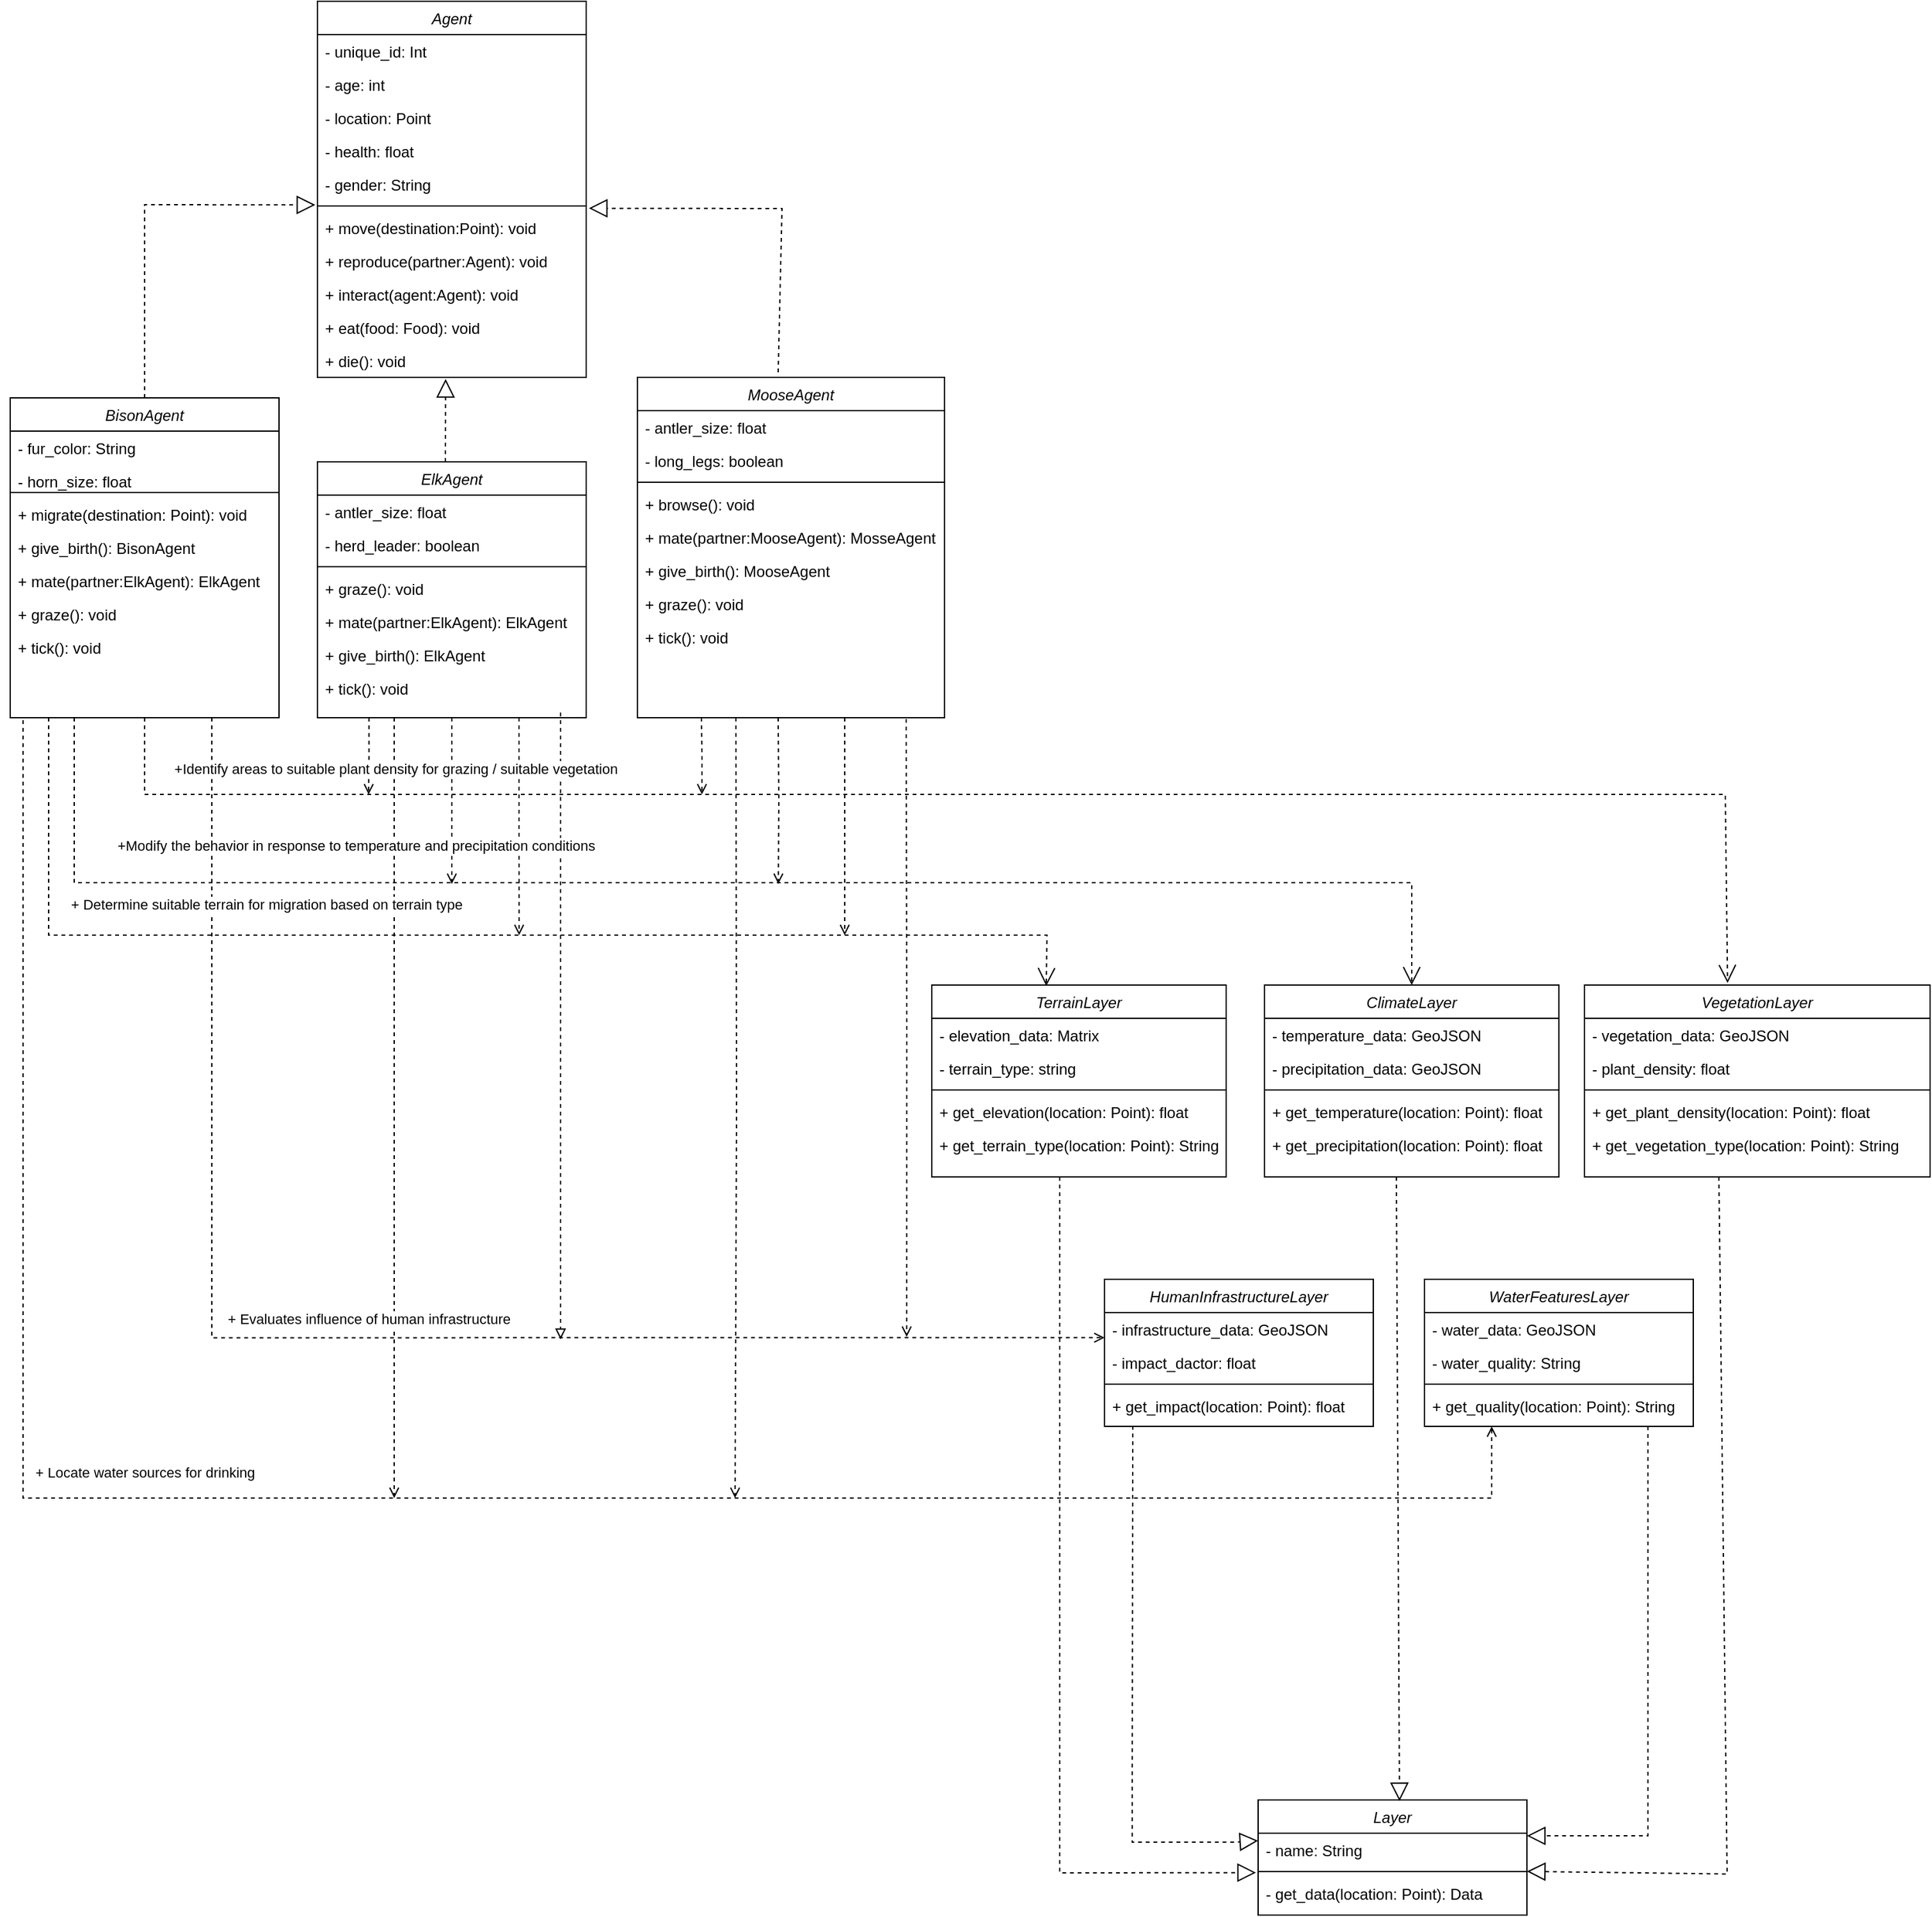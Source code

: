 <mxfile version="22.0.8" type="google">
  <diagram id="C5RBs43oDa-KdzZeNtuy" name="Page-1">
    <mxGraphModel grid="1" page="1" gridSize="10" guides="1" tooltips="1" connect="1" arrows="1" fold="1" pageScale="1" pageWidth="2336" pageHeight="1654" math="0" shadow="0">
      <root>
        <mxCell id="WIyWlLk6GJQsqaUBKTNV-0" />
        <mxCell id="WIyWlLk6GJQsqaUBKTNV-1" parent="WIyWlLk6GJQsqaUBKTNV-0" />
        <mxCell id="7Le_8y41p-yDMyTRuh6p-213" style="edgeStyle=orthogonalEdgeStyle;rounded=0;orthogonalLoop=1;jettySize=auto;html=1;exitX=0.75;exitY=1;exitDx=0;exitDy=0;entryX=0;entryY=-0.244;entryDx=0;entryDy=0;entryPerimeter=0;dashed=1;endArrow=open;endFill=0;" edge="1" parent="WIyWlLk6GJQsqaUBKTNV-1" source="7Le_8y41p-yDMyTRuh6p-7" target="7Le_8y41p-yDMyTRuh6p-163">
          <mxGeometry relative="1" as="geometry">
            <mxPoint x="390" y="1110" as="targetPoint" />
          </mxGeometry>
        </mxCell>
        <mxCell id="7Le_8y41p-yDMyTRuh6p-219" style="edgeStyle=orthogonalEdgeStyle;rounded=0;orthogonalLoop=1;jettySize=auto;html=1;exitX=0;exitY=1;exitDx=0;exitDy=0;entryX=0.25;entryY=1;entryDx=0;entryDy=0;dashed=1;endArrow=open;endFill=0;" edge="1" parent="WIyWlLk6GJQsqaUBKTNV-1" source="7Le_8y41p-yDMyTRuh6p-7" target="7Le_8y41p-yDMyTRuh6p-173">
          <mxGeometry relative="1" as="geometry">
            <Array as="points">
              <mxPoint x="50" y="560" />
              <mxPoint x="50" y="1170" />
              <mxPoint x="1198" y="1170" />
            </Array>
          </mxGeometry>
        </mxCell>
        <mxCell id="7Le_8y41p-yDMyTRuh6p-7" value="BisonAgent" style="swimlane;fontStyle=2;align=center;verticalAlign=top;childLayout=stackLayout;horizontal=1;startSize=26;horizontalStack=0;resizeParent=1;resizeLast=0;collapsible=1;marginBottom=0;rounded=0;shadow=0;strokeWidth=1;" vertex="1" parent="WIyWlLk6GJQsqaUBKTNV-1">
          <mxGeometry x="40" y="310" width="210" height="250" as="geometry">
            <mxRectangle x="230" y="140" width="160" height="26" as="alternateBounds" />
          </mxGeometry>
        </mxCell>
        <mxCell id="7Le_8y41p-yDMyTRuh6p-8" value="- fur_color: String" style="text;align=left;verticalAlign=top;spacingLeft=4;spacingRight=4;overflow=hidden;rotatable=0;points=[[0,0.5],[1,0.5]];portConstraint=eastwest;" vertex="1" parent="7Le_8y41p-yDMyTRuh6p-7">
          <mxGeometry y="26" width="210" height="26" as="geometry" />
        </mxCell>
        <mxCell id="7Le_8y41p-yDMyTRuh6p-9" value="- horn_size: float" style="text;align=left;verticalAlign=top;spacingLeft=4;spacingRight=4;overflow=hidden;rotatable=0;points=[[0,0.5],[1,0.5]];portConstraint=eastwest;rounded=0;shadow=0;html=0;" vertex="1" parent="7Le_8y41p-yDMyTRuh6p-7">
          <mxGeometry y="52" width="210" height="18" as="geometry" />
        </mxCell>
        <mxCell id="7Le_8y41p-yDMyTRuh6p-44" value="" style="line;strokeWidth=1;fillColor=none;align=left;verticalAlign=middle;spacingTop=-1;spacingLeft=3;spacingRight=3;rotatable=0;labelPosition=right;points=[];portConstraint=eastwest;strokeColor=inherit;" vertex="1" parent="7Le_8y41p-yDMyTRuh6p-7">
          <mxGeometry y="70" width="210" height="8" as="geometry" />
        </mxCell>
        <mxCell id="7Le_8y41p-yDMyTRuh6p-45" value="+ migrate(destination: Point): void" style="text;align=left;verticalAlign=top;spacingLeft=4;spacingRight=4;overflow=hidden;rotatable=0;points=[[0,0.5],[1,0.5]];portConstraint=eastwest;rounded=0;shadow=0;html=0;" vertex="1" parent="7Le_8y41p-yDMyTRuh6p-7">
          <mxGeometry y="78" width="210" height="26" as="geometry" />
        </mxCell>
        <mxCell id="7Le_8y41p-yDMyTRuh6p-46" value="+ give_birth(): BisonAgent" style="text;align=left;verticalAlign=top;spacingLeft=4;spacingRight=4;overflow=hidden;rotatable=0;points=[[0,0.5],[1,0.5]];portConstraint=eastwest;rounded=0;shadow=0;html=0;" vertex="1" parent="7Le_8y41p-yDMyTRuh6p-7">
          <mxGeometry y="104" width="210" height="26" as="geometry" />
        </mxCell>
        <mxCell id="7ETAnbpBGNZBc5IbVkjf-1" value="+ mate(partner:ElkAgent): ElkAgent" style="text;align=left;verticalAlign=top;spacingLeft=4;spacingRight=4;overflow=hidden;rotatable=0;points=[[0,0.5],[1,0.5]];portConstraint=eastwest;rounded=0;shadow=0;html=0;" vertex="1" parent="7Le_8y41p-yDMyTRuh6p-7">
          <mxGeometry y="130" width="210" height="26" as="geometry" />
        </mxCell>
        <mxCell id="7ETAnbpBGNZBc5IbVkjf-4" value="+ graze(): void" style="text;align=left;verticalAlign=top;spacingLeft=4;spacingRight=4;overflow=hidden;rotatable=0;points=[[0,0.5],[1,0.5]];portConstraint=eastwest;rounded=0;shadow=0;html=0;" vertex="1" parent="7Le_8y41p-yDMyTRuh6p-7">
          <mxGeometry y="156" width="210" height="26" as="geometry" />
        </mxCell>
        <mxCell id="UN9xgDj5rkvGZO1UUJfj-0" value="+ tick(): void" style="text;align=left;verticalAlign=top;spacingLeft=4;spacingRight=4;overflow=hidden;rotatable=0;points=[[0,0.5],[1,0.5]];portConstraint=eastwest;rounded=0;shadow=0;html=0;" vertex="1" parent="7Le_8y41p-yDMyTRuh6p-7">
          <mxGeometry y="182" width="210" height="26" as="geometry" />
        </mxCell>
        <mxCell id="7Le_8y41p-yDMyTRuh6p-68" value="Agent" style="swimlane;fontStyle=2;align=center;verticalAlign=top;childLayout=stackLayout;horizontal=1;startSize=26;horizontalStack=0;resizeParent=1;resizeLast=0;collapsible=1;marginBottom=0;rounded=0;shadow=0;strokeWidth=1;" vertex="1" parent="WIyWlLk6GJQsqaUBKTNV-1">
          <mxGeometry x="280" width="210" height="294" as="geometry">
            <mxRectangle x="230" y="140" width="160" height="26" as="alternateBounds" />
          </mxGeometry>
        </mxCell>
        <mxCell id="7Le_8y41p-yDMyTRuh6p-69" value="- unique_id: Int" style="text;align=left;verticalAlign=top;spacingLeft=4;spacingRight=4;overflow=hidden;rotatable=0;points=[[0,0.5],[1,0.5]];portConstraint=eastwest;" vertex="1" parent="7Le_8y41p-yDMyTRuh6p-68">
          <mxGeometry y="26" width="210" height="26" as="geometry" />
        </mxCell>
        <mxCell id="7Le_8y41p-yDMyTRuh6p-71" value="- age: int" style="text;align=left;verticalAlign=top;spacingLeft=4;spacingRight=4;overflow=hidden;rotatable=0;points=[[0,0.5],[1,0.5]];portConstraint=eastwest;rounded=0;shadow=0;html=0;" vertex="1" parent="7Le_8y41p-yDMyTRuh6p-68">
          <mxGeometry y="52" width="210" height="26" as="geometry" />
        </mxCell>
        <mxCell id="7Le_8y41p-yDMyTRuh6p-70" value="- location: Point" style="text;align=left;verticalAlign=top;spacingLeft=4;spacingRight=4;overflow=hidden;rotatable=0;points=[[0,0.5],[1,0.5]];portConstraint=eastwest;rounded=0;shadow=0;html=0;" vertex="1" parent="7Le_8y41p-yDMyTRuh6p-68">
          <mxGeometry y="78" width="210" height="26" as="geometry" />
        </mxCell>
        <mxCell id="7Le_8y41p-yDMyTRuh6p-72" value="- health: float" style="text;align=left;verticalAlign=top;spacingLeft=4;spacingRight=4;overflow=hidden;rotatable=0;points=[[0,0.5],[1,0.5]];portConstraint=eastwest;rounded=0;shadow=0;html=0;" vertex="1" parent="7Le_8y41p-yDMyTRuh6p-68">
          <mxGeometry y="104" width="210" height="26" as="geometry" />
        </mxCell>
        <mxCell id="7Le_8y41p-yDMyTRuh6p-73" value="- gender: String" style="text;align=left;verticalAlign=top;spacingLeft=4;spacingRight=4;overflow=hidden;rotatable=0;points=[[0,0.5],[1,0.5]];portConstraint=eastwest;rounded=0;shadow=0;html=0;" vertex="1" parent="7Le_8y41p-yDMyTRuh6p-68">
          <mxGeometry y="130" width="210" height="26" as="geometry" />
        </mxCell>
        <mxCell id="7Le_8y41p-yDMyTRuh6p-74" value="" style="line;strokeWidth=1;fillColor=none;align=left;verticalAlign=middle;spacingTop=-1;spacingLeft=3;spacingRight=3;rotatable=0;labelPosition=right;points=[];portConstraint=eastwest;strokeColor=inherit;" vertex="1" parent="7Le_8y41p-yDMyTRuh6p-68">
          <mxGeometry y="156" width="210" height="8" as="geometry" />
        </mxCell>
        <mxCell id="7Le_8y41p-yDMyTRuh6p-75" value="+ move(destination:Point): void" style="text;align=left;verticalAlign=top;spacingLeft=4;spacingRight=4;overflow=hidden;rotatable=0;points=[[0,0.5],[1,0.5]];portConstraint=eastwest;rounded=0;shadow=0;html=0;" vertex="1" parent="7Le_8y41p-yDMyTRuh6p-68">
          <mxGeometry y="164" width="210" height="26" as="geometry" />
        </mxCell>
        <mxCell id="7Le_8y41p-yDMyTRuh6p-76" value="+ reproduce(partner:Agent): void" style="text;align=left;verticalAlign=top;spacingLeft=4;spacingRight=4;overflow=hidden;rotatable=0;points=[[0,0.5],[1,0.5]];portConstraint=eastwest;rounded=0;shadow=0;html=0;" vertex="1" parent="7Le_8y41p-yDMyTRuh6p-68">
          <mxGeometry y="190" width="210" height="26" as="geometry" />
        </mxCell>
        <mxCell id="7Le_8y41p-yDMyTRuh6p-77" value="+ interact(agent:Agent): void" style="text;align=left;verticalAlign=top;spacingLeft=4;spacingRight=4;overflow=hidden;rotatable=0;points=[[0,0.5],[1,0.5]];portConstraint=eastwest;rounded=0;shadow=0;html=0;" vertex="1" parent="7Le_8y41p-yDMyTRuh6p-68">
          <mxGeometry y="216" width="210" height="26" as="geometry" />
        </mxCell>
        <mxCell id="7Le_8y41p-yDMyTRuh6p-78" value="+ eat(food: Food): void" style="text;align=left;verticalAlign=top;spacingLeft=4;spacingRight=4;overflow=hidden;rotatable=0;points=[[0,0.5],[1,0.5]];portConstraint=eastwest;rounded=0;shadow=0;html=0;" vertex="1" parent="7Le_8y41p-yDMyTRuh6p-68">
          <mxGeometry y="242" width="210" height="26" as="geometry" />
        </mxCell>
        <mxCell id="7Le_8y41p-yDMyTRuh6p-79" value="+ die(): void" style="text;align=left;verticalAlign=top;spacingLeft=4;spacingRight=4;overflow=hidden;rotatable=0;points=[[0,0.5],[1,0.5]];portConstraint=eastwest;rounded=0;shadow=0;html=0;" vertex="1" parent="7Le_8y41p-yDMyTRuh6p-68">
          <mxGeometry y="268" width="210" height="26" as="geometry" />
        </mxCell>
        <mxCell id="7Le_8y41p-yDMyTRuh6p-202" style="edgeStyle=orthogonalEdgeStyle;rounded=0;orthogonalLoop=1;jettySize=auto;html=1;exitX=0.5;exitY=1;exitDx=0;exitDy=0;startArrow=none;startFill=0;dashed=1;endArrow=open;endFill=0;" edge="1" parent="WIyWlLk6GJQsqaUBKTNV-1">
          <mxGeometry relative="1" as="geometry">
            <mxPoint x="320.004" y="620" as="targetPoint" />
            <mxPoint x="320.29" y="560" as="sourcePoint" />
            <Array as="points">
              <mxPoint x="320.29" y="590" />
              <mxPoint x="320.29" y="590" />
            </Array>
          </mxGeometry>
        </mxCell>
        <mxCell id="7Le_8y41p-yDMyTRuh6p-206" style="edgeStyle=orthogonalEdgeStyle;rounded=0;orthogonalLoop=1;jettySize=auto;html=1;dashed=1;endArrow=open;endFill=0;" edge="1" parent="WIyWlLk6GJQsqaUBKTNV-1" source="7Le_8y41p-yDMyTRuh6p-80">
          <mxGeometry relative="1" as="geometry">
            <mxPoint x="385" y="690" as="targetPoint" />
          </mxGeometry>
        </mxCell>
        <mxCell id="7Le_8y41p-yDMyTRuh6p-210" style="edgeStyle=orthogonalEdgeStyle;rounded=0;orthogonalLoop=1;jettySize=auto;html=1;exitX=0.75;exitY=1;exitDx=0;exitDy=0;dashed=1;endArrow=open;endFill=0;" edge="1" parent="WIyWlLk6GJQsqaUBKTNV-1" source="7Le_8y41p-yDMyTRuh6p-80">
          <mxGeometry relative="1" as="geometry">
            <mxPoint x="437.6" y="730" as="targetPoint" />
          </mxGeometry>
        </mxCell>
        <mxCell id="7Le_8y41p-yDMyTRuh6p-215" style="edgeStyle=orthogonalEdgeStyle;rounded=0;orthogonalLoop=1;jettySize=auto;html=1;dashed=1;endArrow=block;endFill=0;" edge="1" parent="WIyWlLk6GJQsqaUBKTNV-1">
          <mxGeometry relative="1" as="geometry">
            <mxPoint x="470" y="1046" as="targetPoint" />
            <mxPoint x="470" y="556" as="sourcePoint" />
          </mxGeometry>
        </mxCell>
        <mxCell id="7Le_8y41p-yDMyTRuh6p-225" style="edgeStyle=orthogonalEdgeStyle;rounded=0;orthogonalLoop=1;jettySize=auto;html=1;exitX=0.25;exitY=1;exitDx=0;exitDy=0;dashed=1;endArrow=open;endFill=0;" edge="1" parent="WIyWlLk6GJQsqaUBKTNV-1">
          <mxGeometry relative="1" as="geometry">
            <mxPoint x="340" y="1170" as="targetPoint" />
            <mxPoint x="340" y="560" as="sourcePoint" />
          </mxGeometry>
        </mxCell>
        <mxCell id="7Le_8y41p-yDMyTRuh6p-80" value="ElkAgent" style="swimlane;fontStyle=2;align=center;verticalAlign=top;childLayout=stackLayout;horizontal=1;startSize=26;horizontalStack=0;resizeParent=1;resizeLast=0;collapsible=1;marginBottom=0;rounded=0;shadow=0;strokeWidth=1;" vertex="1" parent="WIyWlLk6GJQsqaUBKTNV-1">
          <mxGeometry x="280" y="360" width="210" height="200" as="geometry">
            <mxRectangle x="230" y="140" width="160" height="26" as="alternateBounds" />
          </mxGeometry>
        </mxCell>
        <mxCell id="7Le_8y41p-yDMyTRuh6p-81" value="- antler_size: float" style="text;align=left;verticalAlign=top;spacingLeft=4;spacingRight=4;overflow=hidden;rotatable=0;points=[[0,0.5],[1,0.5]];portConstraint=eastwest;" vertex="1" parent="7Le_8y41p-yDMyTRuh6p-80">
          <mxGeometry y="26" width="210" height="26" as="geometry" />
        </mxCell>
        <mxCell id="7Le_8y41p-yDMyTRuh6p-82" value="- herd_leader: boolean" style="text;align=left;verticalAlign=top;spacingLeft=4;spacingRight=4;overflow=hidden;rotatable=0;points=[[0,0.5],[1,0.5]];portConstraint=eastwest;rounded=0;shadow=0;html=0;" vertex="1" parent="7Le_8y41p-yDMyTRuh6p-80">
          <mxGeometry y="52" width="210" height="26" as="geometry" />
        </mxCell>
        <mxCell id="7Le_8y41p-yDMyTRuh6p-86" value="" style="line;strokeWidth=1;fillColor=none;align=left;verticalAlign=middle;spacingTop=-1;spacingLeft=3;spacingRight=3;rotatable=0;labelPosition=right;points=[];portConstraint=eastwest;strokeColor=inherit;" vertex="1" parent="7Le_8y41p-yDMyTRuh6p-80">
          <mxGeometry y="78" width="210" height="8" as="geometry" />
        </mxCell>
        <mxCell id="7Le_8y41p-yDMyTRuh6p-87" value="+ graze(): void" style="text;align=left;verticalAlign=top;spacingLeft=4;spacingRight=4;overflow=hidden;rotatable=0;points=[[0,0.5],[1,0.5]];portConstraint=eastwest;rounded=0;shadow=0;html=0;" vertex="1" parent="7Le_8y41p-yDMyTRuh6p-80">
          <mxGeometry y="86" width="210" height="26" as="geometry" />
        </mxCell>
        <mxCell id="7Le_8y41p-yDMyTRuh6p-88" value="+ mate(partner:ElkAgent): ElkAgent" style="text;align=left;verticalAlign=top;spacingLeft=4;spacingRight=4;overflow=hidden;rotatable=0;points=[[0,0.5],[1,0.5]];portConstraint=eastwest;rounded=0;shadow=0;html=0;" vertex="1" parent="7Le_8y41p-yDMyTRuh6p-80">
          <mxGeometry y="112" width="210" height="26" as="geometry" />
        </mxCell>
        <mxCell id="7ETAnbpBGNZBc5IbVkjf-2" value="+ give_birth(): ElkAgent" style="text;align=left;verticalAlign=top;spacingLeft=4;spacingRight=4;overflow=hidden;rotatable=0;points=[[0,0.5],[1,0.5]];portConstraint=eastwest;rounded=0;shadow=0;html=0;" vertex="1" parent="7Le_8y41p-yDMyTRuh6p-80">
          <mxGeometry y="138" width="210" height="26" as="geometry" />
        </mxCell>
        <mxCell id="UN9xgDj5rkvGZO1UUJfj-1" value="+ tick(): void" style="text;align=left;verticalAlign=top;spacingLeft=4;spacingRight=4;overflow=hidden;rotatable=0;points=[[0,0.5],[1,0.5]];portConstraint=eastwest;rounded=0;shadow=0;html=0;" vertex="1" parent="7Le_8y41p-yDMyTRuh6p-80">
          <mxGeometry y="164" width="210" height="26" as="geometry" />
        </mxCell>
        <mxCell id="7Le_8y41p-yDMyTRuh6p-203" style="edgeStyle=orthogonalEdgeStyle;rounded=0;orthogonalLoop=1;jettySize=auto;html=1;exitX=0.5;exitY=1;exitDx=0;exitDy=0;dashed=1;endArrow=open;endFill=0;" edge="1" parent="WIyWlLk6GJQsqaUBKTNV-1">
          <mxGeometry relative="1" as="geometry">
            <mxPoint x="580.429" y="620" as="targetPoint" />
            <mxPoint x="580" y="560" as="sourcePoint" />
          </mxGeometry>
        </mxCell>
        <mxCell id="7Le_8y41p-yDMyTRuh6p-207" style="edgeStyle=orthogonalEdgeStyle;rounded=0;orthogonalLoop=1;jettySize=auto;html=1;exitX=0.75;exitY=1;exitDx=0;exitDy=0;endArrow=open;endFill=0;dashed=1;" edge="1" parent="WIyWlLk6GJQsqaUBKTNV-1">
          <mxGeometry relative="1" as="geometry">
            <mxPoint x="640.118" y="690" as="targetPoint" />
            <mxPoint x="640" y="560" as="sourcePoint" />
          </mxGeometry>
        </mxCell>
        <mxCell id="7Le_8y41p-yDMyTRuh6p-211" style="edgeStyle=orthogonalEdgeStyle;rounded=0;orthogonalLoop=1;jettySize=auto;html=1;exitX=0.75;exitY=1;exitDx=0;exitDy=0;dashed=1;endArrow=open;endFill=0;" edge="1" parent="WIyWlLk6GJQsqaUBKTNV-1">
          <mxGeometry relative="1" as="geometry">
            <mxPoint x="692" y="730" as="targetPoint" />
            <mxPoint x="692.0" y="560" as="sourcePoint" />
          </mxGeometry>
        </mxCell>
        <mxCell id="7Le_8y41p-yDMyTRuh6p-218" style="edgeStyle=orthogonalEdgeStyle;rounded=0;orthogonalLoop=1;jettySize=auto;html=1;endArrow=open;endFill=0;dashed=1;" edge="1" parent="WIyWlLk6GJQsqaUBKTNV-1">
          <mxGeometry relative="1" as="geometry">
            <mxPoint x="740.4" y="1044" as="targetPoint" />
            <mxPoint x="740" y="561" as="sourcePoint" />
          </mxGeometry>
        </mxCell>
        <mxCell id="7Le_8y41p-yDMyTRuh6p-226" style="edgeStyle=orthogonalEdgeStyle;rounded=0;orthogonalLoop=1;jettySize=auto;html=1;exitX=0.25;exitY=1;exitDx=0;exitDy=0;dashed=1;endArrow=open;endFill=0;" edge="1" parent="WIyWlLk6GJQsqaUBKTNV-1">
          <mxGeometry relative="1" as="geometry">
            <mxPoint x="606.308" y="1170" as="targetPoint" />
            <mxPoint x="607" y="560.0" as="sourcePoint" />
          </mxGeometry>
        </mxCell>
        <mxCell id="7Le_8y41p-yDMyTRuh6p-92" value="MooseAgent" style="swimlane;fontStyle=2;align=center;verticalAlign=top;childLayout=stackLayout;horizontal=1;startSize=26;horizontalStack=0;resizeParent=1;resizeLast=0;collapsible=1;marginBottom=0;rounded=0;shadow=0;strokeWidth=1;" vertex="1" parent="WIyWlLk6GJQsqaUBKTNV-1">
          <mxGeometry x="530" y="294" width="240" height="266" as="geometry">
            <mxRectangle x="230" y="140" width="160" height="26" as="alternateBounds" />
          </mxGeometry>
        </mxCell>
        <mxCell id="7Le_8y41p-yDMyTRuh6p-93" value="- antler_size: float" style="text;align=left;verticalAlign=top;spacingLeft=4;spacingRight=4;overflow=hidden;rotatable=0;points=[[0,0.5],[1,0.5]];portConstraint=eastwest;" vertex="1" parent="7Le_8y41p-yDMyTRuh6p-92">
          <mxGeometry y="26" width="240" height="26" as="geometry" />
        </mxCell>
        <mxCell id="7Le_8y41p-yDMyTRuh6p-94" value="- long_legs: boolean" style="text;align=left;verticalAlign=top;spacingLeft=4;spacingRight=4;overflow=hidden;rotatable=0;points=[[0,0.5],[1,0.5]];portConstraint=eastwest;rounded=0;shadow=0;html=0;" vertex="1" parent="7Le_8y41p-yDMyTRuh6p-92">
          <mxGeometry y="52" width="240" height="26" as="geometry" />
        </mxCell>
        <mxCell id="7Le_8y41p-yDMyTRuh6p-98" value="" style="line;strokeWidth=1;fillColor=none;align=left;verticalAlign=middle;spacingTop=-1;spacingLeft=3;spacingRight=3;rotatable=0;labelPosition=right;points=[];portConstraint=eastwest;strokeColor=inherit;" vertex="1" parent="7Le_8y41p-yDMyTRuh6p-92">
          <mxGeometry y="78" width="240" height="8" as="geometry" />
        </mxCell>
        <mxCell id="7Le_8y41p-yDMyTRuh6p-99" value="+ browse(): void" style="text;align=left;verticalAlign=top;spacingLeft=4;spacingRight=4;overflow=hidden;rotatable=0;points=[[0,0.5],[1,0.5]];portConstraint=eastwest;rounded=0;shadow=0;html=0;" vertex="1" parent="7Le_8y41p-yDMyTRuh6p-92">
          <mxGeometry y="86" width="240" height="26" as="geometry" />
        </mxCell>
        <mxCell id="7Le_8y41p-yDMyTRuh6p-100" value="+ mate(partner:MooseAgent): MosseAgent" style="text;align=left;verticalAlign=top;spacingLeft=4;spacingRight=4;overflow=hidden;rotatable=0;points=[[0,0.5],[1,0.5]];portConstraint=eastwest;rounded=0;shadow=0;html=0;" vertex="1" parent="7Le_8y41p-yDMyTRuh6p-92">
          <mxGeometry y="112" width="240" height="26" as="geometry" />
        </mxCell>
        <mxCell id="7ETAnbpBGNZBc5IbVkjf-3" value="+ give_birth(): MooseAgent" style="text;align=left;verticalAlign=top;spacingLeft=4;spacingRight=4;overflow=hidden;rotatable=0;points=[[0,0.5],[1,0.5]];portConstraint=eastwest;rounded=0;shadow=0;html=0;" vertex="1" parent="7Le_8y41p-yDMyTRuh6p-92">
          <mxGeometry y="138" width="240" height="26" as="geometry" />
        </mxCell>
        <mxCell id="7ETAnbpBGNZBc5IbVkjf-5" value="+ graze(): void" style="text;align=left;verticalAlign=top;spacingLeft=4;spacingRight=4;overflow=hidden;rotatable=0;points=[[0,0.5],[1,0.5]];portConstraint=eastwest;rounded=0;shadow=0;html=0;" vertex="1" parent="7Le_8y41p-yDMyTRuh6p-92">
          <mxGeometry y="164" width="240" height="26" as="geometry" />
        </mxCell>
        <mxCell id="UN9xgDj5rkvGZO1UUJfj-3" value="+ tick(): void" style="text;align=left;verticalAlign=top;spacingLeft=4;spacingRight=4;overflow=hidden;rotatable=0;points=[[0,0.5],[1,0.5]];portConstraint=eastwest;rounded=0;shadow=0;html=0;" vertex="1" parent="7Le_8y41p-yDMyTRuh6p-92">
          <mxGeometry y="190" width="240" height="26" as="geometry" />
        </mxCell>
        <mxCell id="7Le_8y41p-yDMyTRuh6p-104" value="" style="endArrow=block;dashed=1;endFill=0;endSize=12;html=1;rounded=0;entryX=1.01;entryY=1.223;entryDx=0;entryDy=0;entryPerimeter=0;" edge="1" parent="WIyWlLk6GJQsqaUBKTNV-1" target="7Le_8y41p-yDMyTRuh6p-73">
          <mxGeometry width="160" relative="1" as="geometry">
            <mxPoint x="640" y="290" as="sourcePoint" />
            <mxPoint x="490" y="200" as="targetPoint" />
            <Array as="points">
              <mxPoint x="643" y="162" />
            </Array>
          </mxGeometry>
        </mxCell>
        <mxCell id="7Le_8y41p-yDMyTRuh6p-105" value="" style="endArrow=block;dashed=1;endFill=0;endSize=12;html=1;rounded=0;entryX=0.477;entryY=1.049;entryDx=0;entryDy=0;entryPerimeter=0;" edge="1" parent="WIyWlLk6GJQsqaUBKTNV-1" target="7Le_8y41p-yDMyTRuh6p-79">
          <mxGeometry width="160" relative="1" as="geometry">
            <mxPoint x="380" y="360" as="sourcePoint" />
            <mxPoint x="572.69" y="342.94" as="targetPoint" />
          </mxGeometry>
        </mxCell>
        <mxCell id="7Le_8y41p-yDMyTRuh6p-109" value="" style="endArrow=block;dashed=1;endFill=0;endSize=12;html=1;rounded=0;entryX=-0.008;entryY=1.122;entryDx=0;entryDy=0;entryPerimeter=0;" edge="1" parent="WIyWlLk6GJQsqaUBKTNV-1" target="7Le_8y41p-yDMyTRuh6p-73">
          <mxGeometry width="160" relative="1" as="geometry">
            <mxPoint x="145" y="310" as="sourcePoint" />
            <mxPoint x="290" y="380" as="targetPoint" />
            <Array as="points">
              <mxPoint x="145" y="199" />
              <mxPoint x="145" y="159" />
            </Array>
          </mxGeometry>
        </mxCell>
        <mxCell id="7Le_8y41p-yDMyTRuh6p-110" value="TerrainLayer" style="swimlane;fontStyle=2;align=center;verticalAlign=top;childLayout=stackLayout;horizontal=1;startSize=26;horizontalStack=0;resizeParent=1;resizeLast=0;collapsible=1;marginBottom=0;rounded=0;shadow=0;strokeWidth=1;" vertex="1" parent="WIyWlLk6GJQsqaUBKTNV-1">
          <mxGeometry x="760" y="769" width="230" height="150" as="geometry">
            <mxRectangle x="230" y="140" width="160" height="26" as="alternateBounds" />
          </mxGeometry>
        </mxCell>
        <mxCell id="7Le_8y41p-yDMyTRuh6p-111" value="- elevation_data: Matrix" style="text;align=left;verticalAlign=top;spacingLeft=4;spacingRight=4;overflow=hidden;rotatable=0;points=[[0,0.5],[1,0.5]];portConstraint=eastwest;" vertex="1" parent="7Le_8y41p-yDMyTRuh6p-110">
          <mxGeometry y="26" width="230" height="26" as="geometry" />
        </mxCell>
        <mxCell id="7Le_8y41p-yDMyTRuh6p-112" value="- terrain_type: string" style="text;align=left;verticalAlign=top;spacingLeft=4;spacingRight=4;overflow=hidden;rotatable=0;points=[[0,0.5],[1,0.5]];portConstraint=eastwest;rounded=0;shadow=0;html=0;" vertex="1" parent="7Le_8y41p-yDMyTRuh6p-110">
          <mxGeometry y="52" width="230" height="26" as="geometry" />
        </mxCell>
        <mxCell id="7Le_8y41p-yDMyTRuh6p-116" value="" style="line;strokeWidth=1;fillColor=none;align=left;verticalAlign=middle;spacingTop=-1;spacingLeft=3;spacingRight=3;rotatable=0;labelPosition=right;points=[];portConstraint=eastwest;strokeColor=inherit;" vertex="1" parent="7Le_8y41p-yDMyTRuh6p-110">
          <mxGeometry y="78" width="230" height="8" as="geometry" />
        </mxCell>
        <mxCell id="7Le_8y41p-yDMyTRuh6p-117" value="+ get_elevation(location: Point): float" style="text;align=left;verticalAlign=top;spacingLeft=4;spacingRight=4;overflow=hidden;rotatable=0;points=[[0,0.5],[1,0.5]];portConstraint=eastwest;rounded=0;shadow=0;html=0;" vertex="1" parent="7Le_8y41p-yDMyTRuh6p-110">
          <mxGeometry y="86" width="230" height="26" as="geometry" />
        </mxCell>
        <mxCell id="7Le_8y41p-yDMyTRuh6p-118" value="+ get_terrain_type(location: Point): String" style="text;align=left;verticalAlign=top;spacingLeft=4;spacingRight=4;overflow=hidden;rotatable=0;points=[[0,0.5],[1,0.5]];portConstraint=eastwest;rounded=0;shadow=0;html=0;" vertex="1" parent="7Le_8y41p-yDMyTRuh6p-110">
          <mxGeometry y="112" width="230" height="26" as="geometry" />
        </mxCell>
        <mxCell id="7Le_8y41p-yDMyTRuh6p-122" value="Layer" style="swimlane;fontStyle=2;align=center;verticalAlign=top;childLayout=stackLayout;horizontal=1;startSize=26;horizontalStack=0;resizeParent=1;resizeLast=0;collapsible=1;marginBottom=0;rounded=0;shadow=0;strokeWidth=1;" vertex="1" parent="WIyWlLk6GJQsqaUBKTNV-1">
          <mxGeometry x="1015" y="1406" width="210" height="90" as="geometry">
            <mxRectangle x="230" y="140" width="160" height="26" as="alternateBounds" />
          </mxGeometry>
        </mxCell>
        <mxCell id="7Le_8y41p-yDMyTRuh6p-127" value="- name: String" style="text;align=left;verticalAlign=top;spacingLeft=4;spacingRight=4;overflow=hidden;rotatable=0;points=[[0,0.5],[1,0.5]];portConstraint=eastwest;rounded=0;shadow=0;html=0;" vertex="1" parent="7Le_8y41p-yDMyTRuh6p-122">
          <mxGeometry y="26" width="210" height="26" as="geometry" />
        </mxCell>
        <mxCell id="7Le_8y41p-yDMyTRuh6p-128" value="" style="line;strokeWidth=1;fillColor=none;align=left;verticalAlign=middle;spacingTop=-1;spacingLeft=3;spacingRight=3;rotatable=0;labelPosition=right;points=[];portConstraint=eastwest;strokeColor=inherit;" vertex="1" parent="7Le_8y41p-yDMyTRuh6p-122">
          <mxGeometry y="52" width="210" height="8" as="geometry" />
        </mxCell>
        <mxCell id="7Le_8y41p-yDMyTRuh6p-133" value="- get_data(location: Point): Data" style="text;align=left;verticalAlign=top;spacingLeft=4;spacingRight=4;overflow=hidden;rotatable=0;points=[[0,0.5],[1,0.5]];portConstraint=eastwest;rounded=0;shadow=0;html=0;" vertex="1" parent="7Le_8y41p-yDMyTRuh6p-122">
          <mxGeometry y="60" width="210" height="26" as="geometry" />
        </mxCell>
        <mxCell id="7Le_8y41p-yDMyTRuh6p-134" value="ClimateLayer" style="swimlane;fontStyle=2;align=center;verticalAlign=top;childLayout=stackLayout;horizontal=1;startSize=26;horizontalStack=0;resizeParent=1;resizeLast=0;collapsible=1;marginBottom=0;rounded=0;shadow=0;strokeWidth=1;" vertex="1" parent="WIyWlLk6GJQsqaUBKTNV-1">
          <mxGeometry x="1020" y="769" width="230" height="150" as="geometry">
            <mxRectangle x="230" y="140" width="160" height="26" as="alternateBounds" />
          </mxGeometry>
        </mxCell>
        <mxCell id="7Le_8y41p-yDMyTRuh6p-135" value="- temperature_data: GeoJSON" style="text;align=left;verticalAlign=top;spacingLeft=4;spacingRight=4;overflow=hidden;rotatable=0;points=[[0,0.5],[1,0.5]];portConstraint=eastwest;" vertex="1" parent="7Le_8y41p-yDMyTRuh6p-134">
          <mxGeometry y="26" width="230" height="26" as="geometry" />
        </mxCell>
        <mxCell id="7Le_8y41p-yDMyTRuh6p-136" value="- precipitation_data: GeoJSON" style="text;align=left;verticalAlign=top;spacingLeft=4;spacingRight=4;overflow=hidden;rotatable=0;points=[[0,0.5],[1,0.5]];portConstraint=eastwest;rounded=0;shadow=0;html=0;" vertex="1" parent="7Le_8y41p-yDMyTRuh6p-134">
          <mxGeometry y="52" width="230" height="26" as="geometry" />
        </mxCell>
        <mxCell id="7Le_8y41p-yDMyTRuh6p-140" value="" style="line;strokeWidth=1;fillColor=none;align=left;verticalAlign=middle;spacingTop=-1;spacingLeft=3;spacingRight=3;rotatable=0;labelPosition=right;points=[];portConstraint=eastwest;strokeColor=inherit;" vertex="1" parent="7Le_8y41p-yDMyTRuh6p-134">
          <mxGeometry y="78" width="230" height="8" as="geometry" />
        </mxCell>
        <mxCell id="7Le_8y41p-yDMyTRuh6p-141" value="+ get_temperature(location: Point): float" style="text;align=left;verticalAlign=top;spacingLeft=4;spacingRight=4;overflow=hidden;rotatable=0;points=[[0,0.5],[1,0.5]];portConstraint=eastwest;rounded=0;shadow=0;html=0;" vertex="1" parent="7Le_8y41p-yDMyTRuh6p-134">
          <mxGeometry y="86" width="230" height="26" as="geometry" />
        </mxCell>
        <mxCell id="7Le_8y41p-yDMyTRuh6p-196" value="+ get_precipitation(location: Point): float" style="text;align=left;verticalAlign=top;spacingLeft=4;spacingRight=4;overflow=hidden;rotatable=0;points=[[0,0.5],[1,0.5]];portConstraint=eastwest;rounded=0;shadow=0;html=0;" vertex="1" parent="7Le_8y41p-yDMyTRuh6p-134">
          <mxGeometry y="112" width="230" height="26" as="geometry" />
        </mxCell>
        <mxCell id="7Le_8y41p-yDMyTRuh6p-146" value="VegetationLayer" style="swimlane;fontStyle=2;align=center;verticalAlign=top;childLayout=stackLayout;horizontal=1;startSize=26;horizontalStack=0;resizeParent=1;resizeLast=0;collapsible=1;marginBottom=0;rounded=0;shadow=0;strokeWidth=1;" vertex="1" parent="WIyWlLk6GJQsqaUBKTNV-1">
          <mxGeometry x="1270" y="769" width="270" height="150" as="geometry">
            <mxRectangle x="230" y="140" width="160" height="26" as="alternateBounds" />
          </mxGeometry>
        </mxCell>
        <mxCell id="7Le_8y41p-yDMyTRuh6p-147" value="- vegetation_data: GeoJSON" style="text;align=left;verticalAlign=top;spacingLeft=4;spacingRight=4;overflow=hidden;rotatable=0;points=[[0,0.5],[1,0.5]];portConstraint=eastwest;" vertex="1" parent="7Le_8y41p-yDMyTRuh6p-146">
          <mxGeometry y="26" width="270" height="26" as="geometry" />
        </mxCell>
        <mxCell id="7Le_8y41p-yDMyTRuh6p-148" value="- plant_density: float" style="text;align=left;verticalAlign=top;spacingLeft=4;spacingRight=4;overflow=hidden;rotatable=0;points=[[0,0.5],[1,0.5]];portConstraint=eastwest;rounded=0;shadow=0;html=0;" vertex="1" parent="7Le_8y41p-yDMyTRuh6p-146">
          <mxGeometry y="52" width="270" height="26" as="geometry" />
        </mxCell>
        <mxCell id="7Le_8y41p-yDMyTRuh6p-152" value="" style="line;strokeWidth=1;fillColor=none;align=left;verticalAlign=middle;spacingTop=-1;spacingLeft=3;spacingRight=3;rotatable=0;labelPosition=right;points=[];portConstraint=eastwest;strokeColor=inherit;" vertex="1" parent="7Le_8y41p-yDMyTRuh6p-146">
          <mxGeometry y="78" width="270" height="8" as="geometry" />
        </mxCell>
        <mxCell id="7Le_8y41p-yDMyTRuh6p-156" value="+ get_plant_density(location: Point): float" style="text;align=left;verticalAlign=top;spacingLeft=4;spacingRight=4;overflow=hidden;rotatable=0;points=[[0,0.5],[1,0.5]];portConstraint=eastwest;rounded=0;shadow=0;html=0;" vertex="1" parent="7Le_8y41p-yDMyTRuh6p-146">
          <mxGeometry y="86" width="270" height="26" as="geometry" />
        </mxCell>
        <mxCell id="7Le_8y41p-yDMyTRuh6p-157" value="+ get_vegetation_type(location: Point): String" style="text;align=left;verticalAlign=top;spacingLeft=4;spacingRight=4;overflow=hidden;rotatable=0;points=[[0,0.5],[1,0.5]];portConstraint=eastwest;rounded=0;shadow=0;html=0;" vertex="1" parent="7Le_8y41p-yDMyTRuh6p-146">
          <mxGeometry y="112" width="270" height="26" as="geometry" />
        </mxCell>
        <mxCell id="7Le_8y41p-yDMyTRuh6p-161" value="HumanInfrastructureLayer" style="swimlane;fontStyle=2;align=center;verticalAlign=top;childLayout=stackLayout;horizontal=1;startSize=26;horizontalStack=0;resizeParent=1;resizeLast=0;collapsible=1;marginBottom=0;rounded=0;shadow=0;strokeWidth=1;" vertex="1" parent="WIyWlLk6GJQsqaUBKTNV-1">
          <mxGeometry x="895" y="999" width="210" height="115" as="geometry">
            <mxRectangle x="230" y="140" width="160" height="26" as="alternateBounds" />
          </mxGeometry>
        </mxCell>
        <mxCell id="7Le_8y41p-yDMyTRuh6p-162" value="- infrastructure_data: GeoJSON" style="text;align=left;verticalAlign=top;spacingLeft=4;spacingRight=4;overflow=hidden;rotatable=0;points=[[0,0.5],[1,0.5]];portConstraint=eastwest;" vertex="1" parent="7Le_8y41p-yDMyTRuh6p-161">
          <mxGeometry y="26" width="210" height="26" as="geometry" />
        </mxCell>
        <mxCell id="7Le_8y41p-yDMyTRuh6p-163" value="- impact_dactor: float" style="text;align=left;verticalAlign=top;spacingLeft=4;spacingRight=4;overflow=hidden;rotatable=0;points=[[0,0.5],[1,0.5]];portConstraint=eastwest;rounded=0;shadow=0;html=0;" vertex="1" parent="7Le_8y41p-yDMyTRuh6p-161">
          <mxGeometry y="52" width="210" height="26" as="geometry" />
        </mxCell>
        <mxCell id="7Le_8y41p-yDMyTRuh6p-167" value="" style="line;strokeWidth=1;fillColor=none;align=left;verticalAlign=middle;spacingTop=-1;spacingLeft=3;spacingRight=3;rotatable=0;labelPosition=right;points=[];portConstraint=eastwest;strokeColor=inherit;" vertex="1" parent="7Le_8y41p-yDMyTRuh6p-161">
          <mxGeometry y="78" width="210" height="8" as="geometry" />
        </mxCell>
        <mxCell id="7Le_8y41p-yDMyTRuh6p-168" value="+ get_impact(location: Point): float" style="text;align=left;verticalAlign=top;spacingLeft=4;spacingRight=4;overflow=hidden;rotatable=0;points=[[0,0.5],[1,0.5]];portConstraint=eastwest;rounded=0;shadow=0;html=0;" vertex="1" parent="7Le_8y41p-yDMyTRuh6p-161">
          <mxGeometry y="86" width="210" height="26" as="geometry" />
        </mxCell>
        <mxCell id="7Le_8y41p-yDMyTRuh6p-173" value="WaterFeaturesLayer" style="swimlane;fontStyle=2;align=center;verticalAlign=top;childLayout=stackLayout;horizontal=1;startSize=26;horizontalStack=0;resizeParent=1;resizeLast=0;collapsible=1;marginBottom=0;rounded=0;shadow=0;strokeWidth=1;" vertex="1" parent="WIyWlLk6GJQsqaUBKTNV-1">
          <mxGeometry x="1145" y="999" width="210" height="115" as="geometry">
            <mxRectangle x="230" y="140" width="160" height="26" as="alternateBounds" />
          </mxGeometry>
        </mxCell>
        <mxCell id="7Le_8y41p-yDMyTRuh6p-174" value="- water_data: GeoJSON" style="text;align=left;verticalAlign=top;spacingLeft=4;spacingRight=4;overflow=hidden;rotatable=0;points=[[0,0.5],[1,0.5]];portConstraint=eastwest;" vertex="1" parent="7Le_8y41p-yDMyTRuh6p-173">
          <mxGeometry y="26" width="210" height="26" as="geometry" />
        </mxCell>
        <mxCell id="7Le_8y41p-yDMyTRuh6p-175" value="- water_quality: String" style="text;align=left;verticalAlign=top;spacingLeft=4;spacingRight=4;overflow=hidden;rotatable=0;points=[[0,0.5],[1,0.5]];portConstraint=eastwest;rounded=0;shadow=0;html=0;" vertex="1" parent="7Le_8y41p-yDMyTRuh6p-173">
          <mxGeometry y="52" width="210" height="26" as="geometry" />
        </mxCell>
        <mxCell id="7Le_8y41p-yDMyTRuh6p-179" value="" style="line;strokeWidth=1;fillColor=none;align=left;verticalAlign=middle;spacingTop=-1;spacingLeft=3;spacingRight=3;rotatable=0;labelPosition=right;points=[];portConstraint=eastwest;strokeColor=inherit;" vertex="1" parent="7Le_8y41p-yDMyTRuh6p-173">
          <mxGeometry y="78" width="210" height="8" as="geometry" />
        </mxCell>
        <mxCell id="7Le_8y41p-yDMyTRuh6p-183" value="+ get_quality(location: Point): String" style="text;align=left;verticalAlign=top;spacingLeft=4;spacingRight=4;overflow=hidden;rotatable=0;points=[[0,0.5],[1,0.5]];portConstraint=eastwest;rounded=0;shadow=0;html=0;" vertex="1" parent="7Le_8y41p-yDMyTRuh6p-173">
          <mxGeometry y="86" width="210" height="26" as="geometry" />
        </mxCell>
        <mxCell id="7Le_8y41p-yDMyTRuh6p-193" value="" style="endArrow=block;dashed=1;endFill=0;endSize=12;html=1;rounded=0;entryX=-0.008;entryY=1.186;entryDx=0;entryDy=0;entryPerimeter=0;" edge="1" parent="WIyWlLk6GJQsqaUBKTNV-1" target="7Le_8y41p-yDMyTRuh6p-127">
          <mxGeometry width="160" relative="1" as="geometry">
            <mxPoint x="860" y="919" as="sourcePoint" />
            <mxPoint x="860" y="1561" as="targetPoint" />
            <Array as="points">
              <mxPoint x="860" y="1463" />
            </Array>
          </mxGeometry>
        </mxCell>
        <mxCell id="7Le_8y41p-yDMyTRuh6p-195" value="" style="endArrow=block;dashed=1;endFill=0;endSize=12;html=1;rounded=0;entryX=1.017;entryY=-0.077;entryDx=0;entryDy=0;entryPerimeter=0;" edge="1" parent="WIyWlLk6GJQsqaUBKTNV-1">
          <mxGeometry width="160" relative="1" as="geometry">
            <mxPoint x="1375" y="919" as="sourcePoint" />
            <mxPoint x="1225" y="1461.868" as="targetPoint" />
            <Array as="points">
              <mxPoint x="1381.43" y="1463.87" />
            </Array>
          </mxGeometry>
        </mxCell>
        <mxCell id="7Le_8y41p-yDMyTRuh6p-194" value="" style="endArrow=block;dashed=1;endFill=0;endSize=12;html=1;rounded=0;entryX=0.526;entryY=0.01;entryDx=0;entryDy=0;entryPerimeter=0;" edge="1" parent="WIyWlLk6GJQsqaUBKTNV-1" target="7Le_8y41p-yDMyTRuh6p-122">
          <mxGeometry width="160" relative="1" as="geometry">
            <mxPoint x="1123" y="919" as="sourcePoint" />
            <mxPoint x="1125" y="1399" as="targetPoint" />
            <Array as="points">
              <mxPoint x="1123" y="919" />
            </Array>
          </mxGeometry>
        </mxCell>
        <mxCell id="7Le_8y41p-yDMyTRuh6p-198" value="" style="endArrow=block;dashed=1;endFill=0;endSize=12;html=1;rounded=0;entryX=0.016;entryY=-0.159;entryDx=0;entryDy=0;entryPerimeter=0;exitX=0.105;exitY=1.099;exitDx=0;exitDy=0;exitPerimeter=0;" edge="1" parent="WIyWlLk6GJQsqaUBKTNV-1" source="7Le_8y41p-yDMyTRuh6p-168">
          <mxGeometry width="160" relative="1" as="geometry">
            <mxPoint x="917" y="1119" as="sourcePoint" />
            <mxPoint x="1015.0" y="1437.866" as="targetPoint" />
            <Array as="points">
              <mxPoint x="916.64" y="1379" />
              <mxPoint x="916.64" y="1439" />
              <mxPoint x="996.64" y="1439" />
            </Array>
          </mxGeometry>
        </mxCell>
        <mxCell id="7Le_8y41p-yDMyTRuh6p-199" value="" style="endArrow=block;dashed=1;endFill=0;endSize=12;html=1;rounded=0;entryX=1.002;entryY=0.271;entryDx=0;entryDy=0;entryPerimeter=0;" edge="1" parent="WIyWlLk6GJQsqaUBKTNV-1">
          <mxGeometry width="160" relative="1" as="geometry">
            <mxPoint x="1319.58" y="1114" as="sourcePoint" />
            <mxPoint x="1225.0" y="1434.046" as="targetPoint" />
            <Array as="points">
              <mxPoint x="1319.58" y="1434" />
            </Array>
          </mxGeometry>
        </mxCell>
        <mxCell id="7Le_8y41p-yDMyTRuh6p-200" value="" style="endArrow=open;dashed=1;endFill=0;endSize=12;html=1;rounded=0;exitX=0.5;exitY=1;exitDx=0;exitDy=0;entryX=0.414;entryY=-0.011;entryDx=0;entryDy=0;entryPerimeter=0;" edge="1" parent="WIyWlLk6GJQsqaUBKTNV-1" source="7Le_8y41p-yDMyTRuh6p-7" target="7Le_8y41p-yDMyTRuh6p-146">
          <mxGeometry width="160" relative="1" as="geometry">
            <mxPoint x="120" y="620" as="sourcePoint" />
            <mxPoint x="1380" y="680" as="targetPoint" />
            <Array as="points">
              <mxPoint x="145" y="620" />
              <mxPoint x="1380" y="620" />
            </Array>
          </mxGeometry>
        </mxCell>
        <mxCell id="7Le_8y41p-yDMyTRuh6p-201" value="+Identify areas to suitable plant density for grazing / suitable vegetation" style="edgeLabel;html=1;align=center;verticalAlign=middle;resizable=0;points=[];" vertex="1" connectable="0" parent="7Le_8y41p-yDMyTRuh6p-200">
          <mxGeometry x="-0.818" y="-1" relative="1" as="geometry">
            <mxPoint x="124" y="-21" as="offset" />
          </mxGeometry>
        </mxCell>
        <mxCell id="7Le_8y41p-yDMyTRuh6p-204" value="" style="endArrow=open;dashed=1;endFill=0;endSize=12;html=1;rounded=0;entryX=0.5;entryY=0;entryDx=0;entryDy=0;" edge="1" parent="WIyWlLk6GJQsqaUBKTNV-1" target="7Le_8y41p-yDMyTRuh6p-134">
          <mxGeometry width="160" relative="1" as="geometry">
            <mxPoint x="90" y="560" as="sourcePoint" />
            <mxPoint x="1327" y="769" as="targetPoint" />
            <Array as="points">
              <mxPoint x="90" y="689" />
              <mxPoint x="1135" y="689" />
            </Array>
          </mxGeometry>
        </mxCell>
        <mxCell id="7Le_8y41p-yDMyTRuh6p-205" value="+Modify the behavior in response to temperature and precipitation conditions" style="edgeLabel;html=1;align=center;verticalAlign=middle;resizable=0;points=[];" vertex="1" connectable="0" parent="7Le_8y41p-yDMyTRuh6p-204">
          <mxGeometry x="-0.818" y="-1" relative="1" as="geometry">
            <mxPoint x="221" y="-14" as="offset" />
          </mxGeometry>
        </mxCell>
        <mxCell id="7Le_8y41p-yDMyTRuh6p-208" value="" style="endArrow=open;dashed=1;endFill=0;endSize=12;html=1;rounded=0;entryX=0.389;entryY=0.005;entryDx=0;entryDy=0;entryPerimeter=0;" edge="1" parent="WIyWlLk6GJQsqaUBKTNV-1" target="7Le_8y41p-yDMyTRuh6p-110">
          <mxGeometry width="160" relative="1" as="geometry">
            <mxPoint x="70" y="560" as="sourcePoint" />
            <mxPoint x="895" y="769" as="targetPoint" />
            <Array as="points">
              <mxPoint x="70" y="730" />
              <mxPoint x="850" y="730" />
            </Array>
          </mxGeometry>
        </mxCell>
        <mxCell id="7Le_8y41p-yDMyTRuh6p-209" value="+ Determine suitable terrain for migration based on terrain type" style="edgeLabel;html=1;align=center;verticalAlign=middle;resizable=0;points=[];" vertex="1" connectable="0" parent="7Le_8y41p-yDMyTRuh6p-208">
          <mxGeometry x="-0.818" y="-1" relative="1" as="geometry">
            <mxPoint x="171" y="56" as="offset" />
          </mxGeometry>
        </mxCell>
        <mxCell id="7Le_8y41p-yDMyTRuh6p-214" value="+ Evaluates influence of human infrastructure" style="edgeLabel;html=1;align=center;verticalAlign=middle;resizable=0;points=[];" vertex="1" connectable="0" parent="WIyWlLk6GJQsqaUBKTNV-1">
          <mxGeometry x="320" y="1029.996" as="geometry" />
        </mxCell>
        <mxCell id="7Le_8y41p-yDMyTRuh6p-222" value="+ Locate water sources for drinking" style="edgeLabel;html=1;align=center;verticalAlign=middle;resizable=0;points=[];" vertex="1" connectable="0" parent="WIyWlLk6GJQsqaUBKTNV-1">
          <mxGeometry x="145" y="1149.996" as="geometry" />
        </mxCell>
      </root>
    </mxGraphModel>
  </diagram>
</mxfile>
